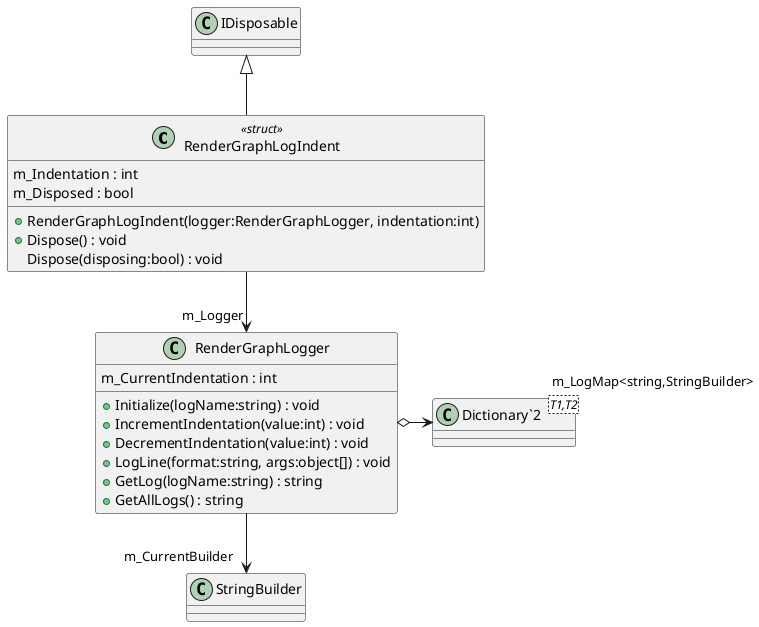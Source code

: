 @startuml
class RenderGraphLogIndent <<struct>> {
    m_Indentation : int
    m_Disposed : bool
    + RenderGraphLogIndent(logger:RenderGraphLogger, indentation:int)
    + Dispose() : void
    Dispose(disposing:bool) : void
}
class RenderGraphLogger {
    m_CurrentIndentation : int
    + Initialize(logName:string) : void
    + IncrementIndentation(value:int) : void
    + DecrementIndentation(value:int) : void
    + LogLine(format:string, args:object[]) : void
    + GetLog(logName:string) : string
    + GetAllLogs() : string
}
class "Dictionary`2"<T1,T2> {
}
IDisposable <|-- RenderGraphLogIndent
RenderGraphLogIndent --> "m_Logger" RenderGraphLogger
RenderGraphLogger o-> "m_LogMap<string,StringBuilder>" "Dictionary`2"
RenderGraphLogger --> "m_CurrentBuilder" StringBuilder
@enduml
